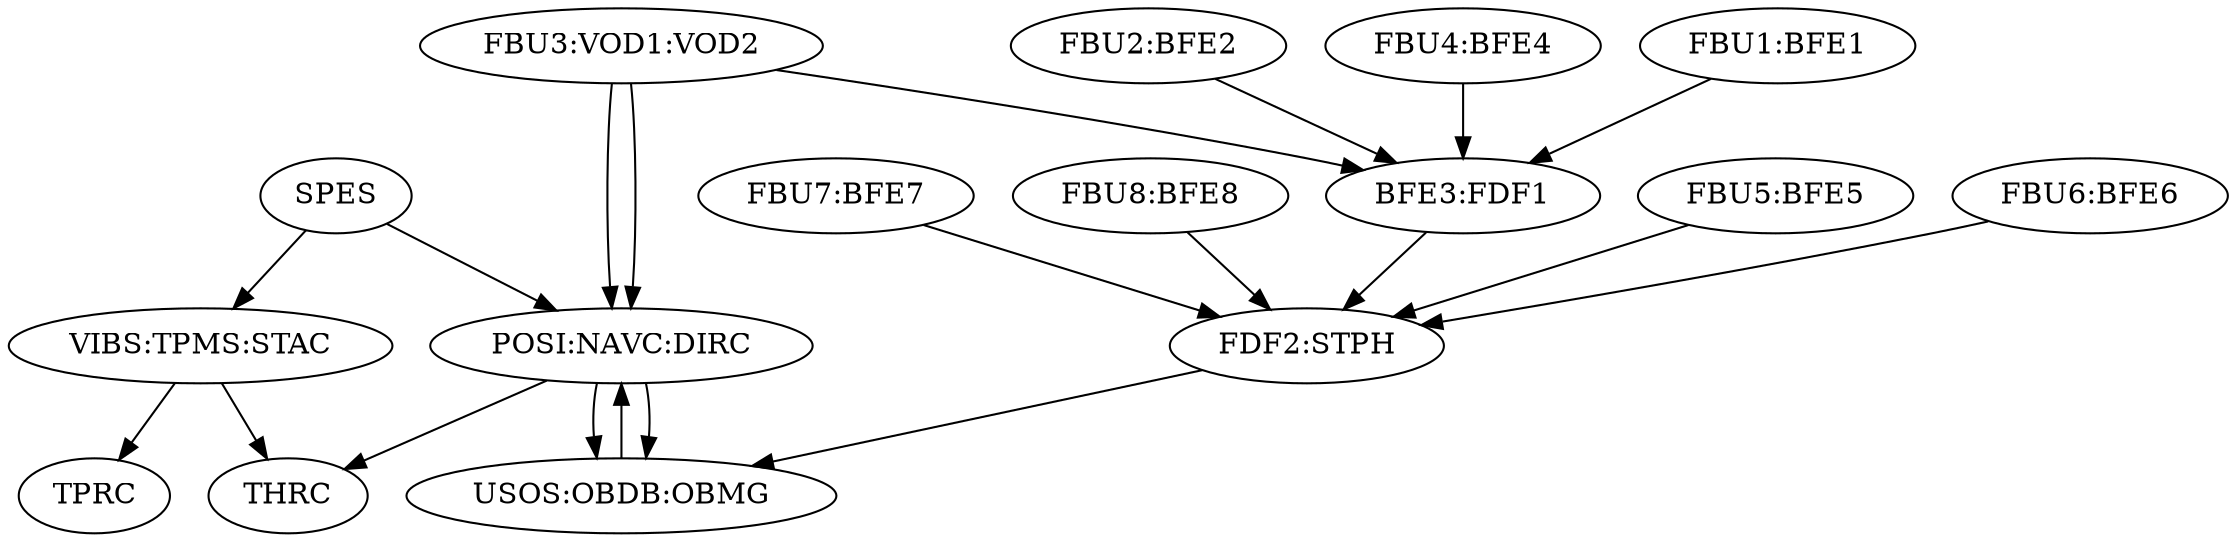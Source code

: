 digraph {
  "SPES"
  "TPRC"
  "THRC"
  "FBU1:BFE1"
  "FBU2:BFE2"
  "FBU4:BFE4"
  "FBU5:BFE5"
  "FBU6:BFE6"
  "FBU7:BFE7"
  "FBU8:BFE8"
  "BFE3:FDF1"
  "FDF2:STPH"
  "POSI:NAVC:DIRC"
  "FBU3:VOD1:VOD2"
  "USOS:OBDB:OBMG"
  "VIBS:TPMS:STAC"
  "POSI:NAVC:DIRC" -> "USOS:OBDB:OBMG"
  "USOS:OBDB:OBMG" -> "POSI:NAVC:DIRC"
  "SPES" -> "POSI:NAVC:DIRC"
  "POSI:NAVC:DIRC" -> "THRC"
  "FBU3:VOD1:VOD2" -> "POSI:NAVC:DIRC"
  "FBU3:VOD1:VOD2" -> "POSI:NAVC:DIRC"
  "FBU3:VOD1:VOD2" -> "BFE3:FDF1"
  "FBU1:BFE1" -> "BFE3:FDF1"
  "FBU2:BFE2" -> "BFE3:FDF1"
  "FBU4:BFE4" -> "BFE3:FDF1"
  "FBU5:BFE5" -> "FDF2:STPH"
  "FBU6:BFE6" -> "FDF2:STPH"
  "FBU7:BFE7" -> "FDF2:STPH"
  "FBU8:BFE8" -> "FDF2:STPH"
  "BFE3:FDF1" -> "FDF2:STPH"
  "FDF2:STPH" -> "USOS:OBDB:OBMG"
  "POSI:NAVC:DIRC" -> "USOS:OBDB:OBMG"
  "VIBS:TPMS:STAC" -> "TPRC"
  "SPES" -> "VIBS:TPMS:STAC"
  "VIBS:TPMS:STAC" -> "THRC"

}